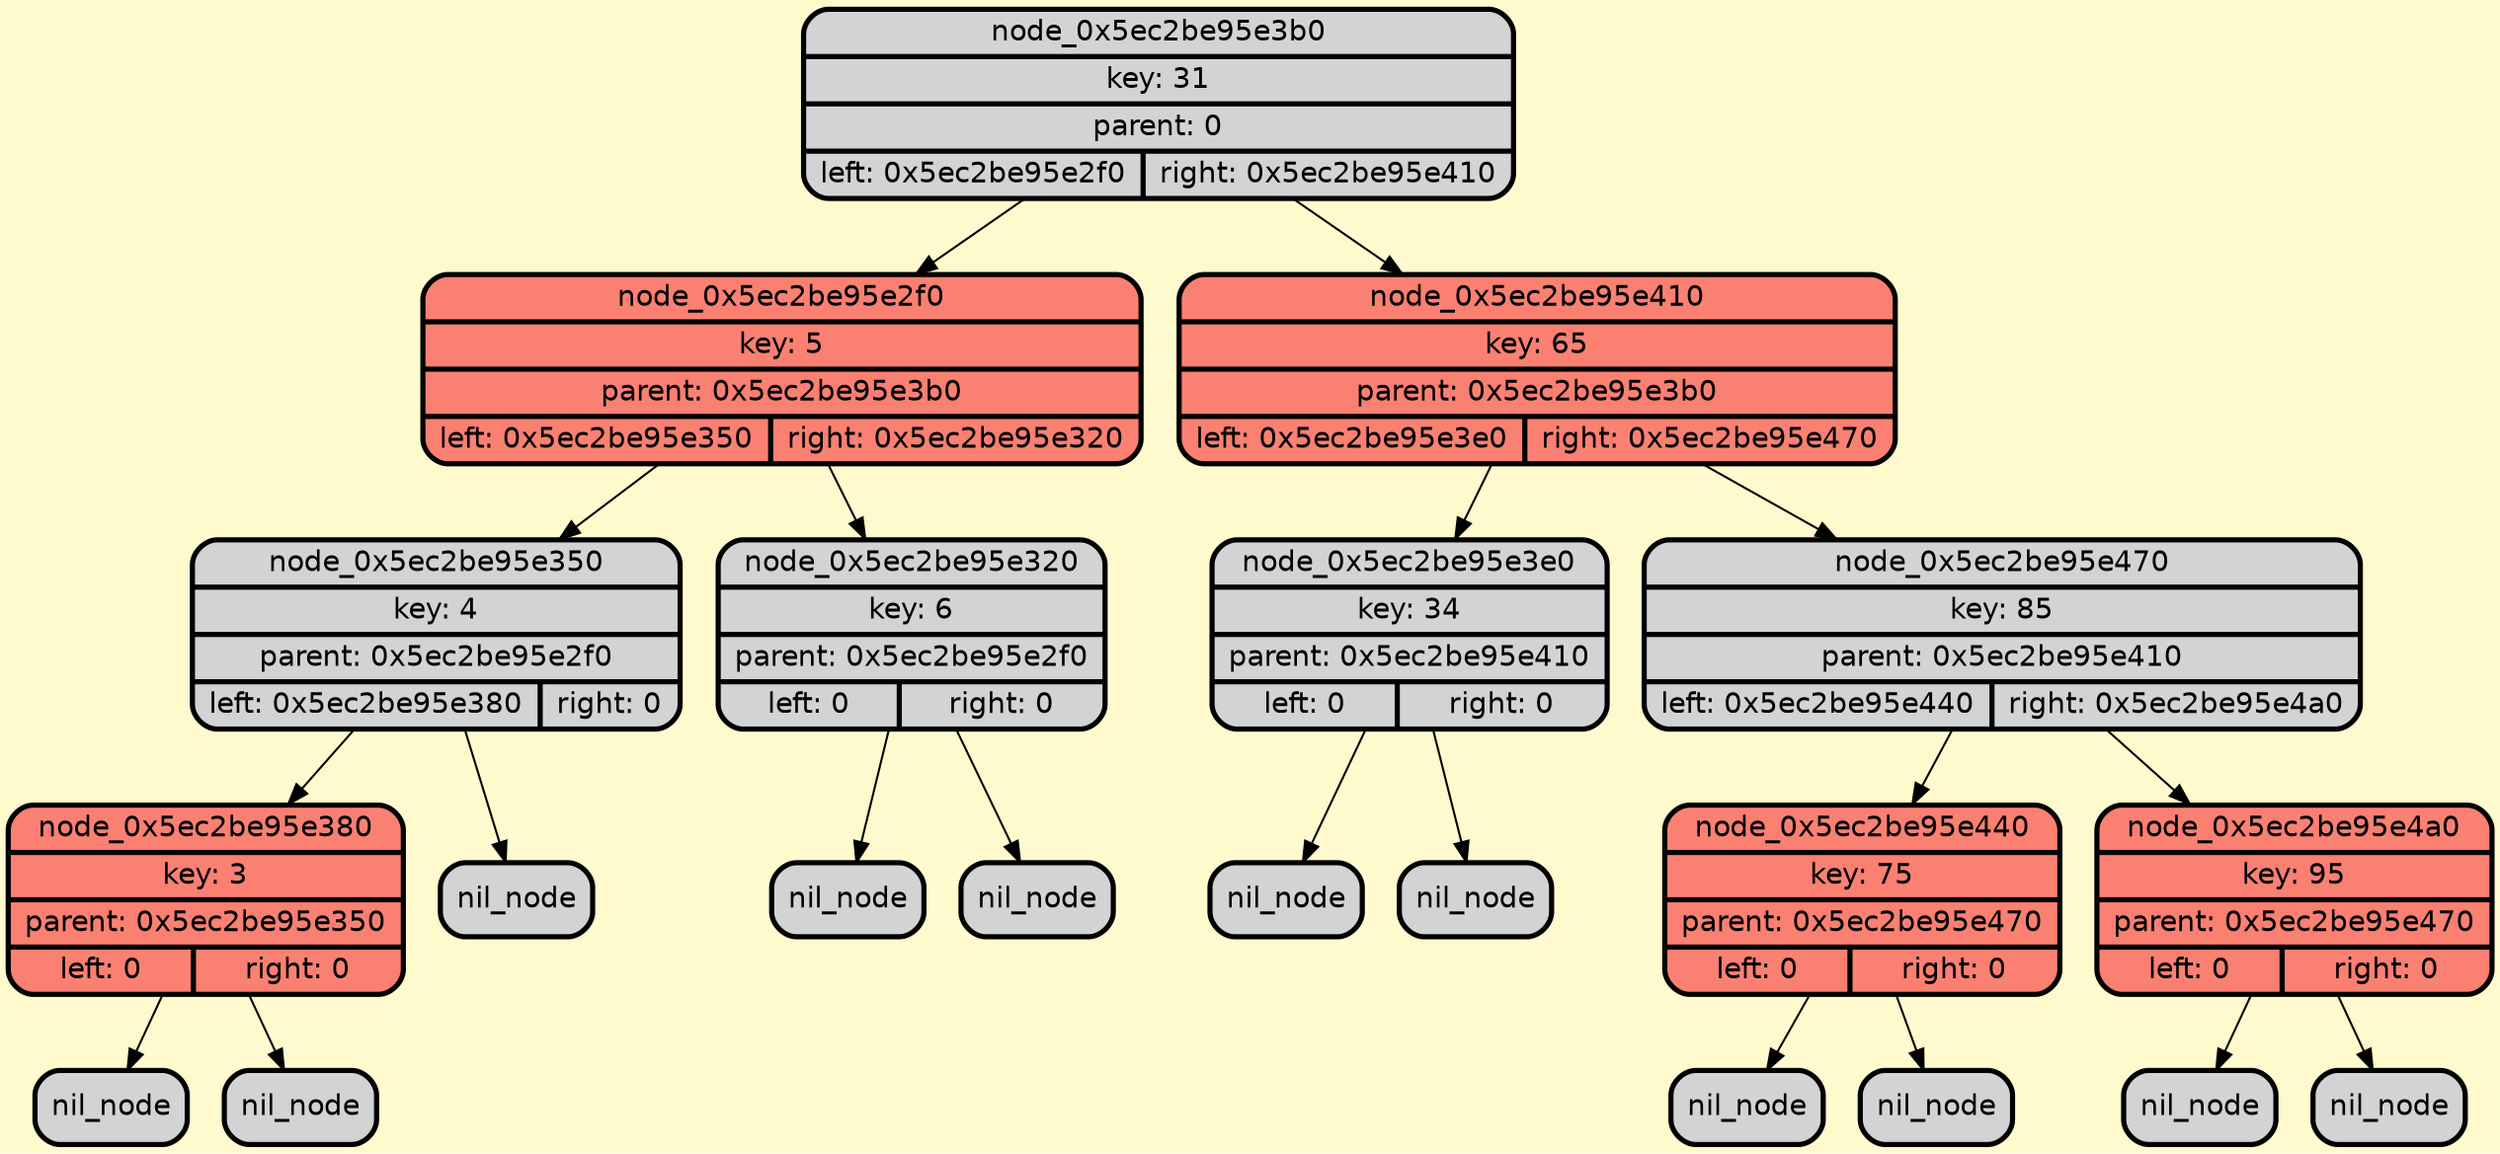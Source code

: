 digraph G {
    rankdir=TB;
    node [style=filled, fontname="Helvetica", fontcolor=darkblue, fillcolor=peachpuff, color="#252A34", penwidth=2.5];
    bgcolor="lemonchiffon";

    node_0x5ec2be95e3b0[shape=Mrecord; style=filled; fillcolor=lightgray; color="#000000"; fontcolor="#000000"; label="{ node_0x5ec2be95e3b0 | key: 31 | parent: 0| { left: 0x5ec2be95e2f0 | right: 0x5ec2be95e410 } }"];
    node_0x5ec2be95e2f0[shape=Mrecord; style=filled; fillcolor=salmon; color="#000000"; fontcolor="#000000"; label="{ node_0x5ec2be95e2f0 | key: 5 | parent: 0x5ec2be95e3b0| { left: 0x5ec2be95e350 | right: 0x5ec2be95e320 } }"];
    node_0x5ec2be95e350[shape=Mrecord; style=filled; fillcolor=lightgray; color="#000000"; fontcolor="#000000"; label="{ node_0x5ec2be95e350 | key: 4 | parent: 0x5ec2be95e2f0| { left: 0x5ec2be95e380 | right: 0 } }"];
    node_0x5ec2be95e380[shape=Mrecord; style=filled; fillcolor=salmon; color="#000000"; fontcolor="#000000"; label="{ node_0x5ec2be95e380 | key: 3 | parent: 0x5ec2be95e350| { left: 0 | right: 0 } }"];
    node_0x5ec2be95e320[shape=Mrecord; style=filled; fillcolor=lightgray; color="#000000"; fontcolor="#000000"; label="{ node_0x5ec2be95e320 | key: 6 | parent: 0x5ec2be95e2f0| { left: 0 | right: 0 } }"];
    node_0x5ec2be95e410[shape=Mrecord; style=filled; fillcolor=salmon; color="#000000"; fontcolor="#000000"; label="{ node_0x5ec2be95e410 | key: 65 | parent: 0x5ec2be95e3b0| { left: 0x5ec2be95e3e0 | right: 0x5ec2be95e470 } }"];
    node_0x5ec2be95e3e0[shape=Mrecord; style=filled; fillcolor=lightgray; color="#000000"; fontcolor="#000000"; label="{ node_0x5ec2be95e3e0 | key: 34 | parent: 0x5ec2be95e410| { left: 0 | right: 0 } }"];
    node_0x5ec2be95e470[shape=Mrecord; style=filled; fillcolor=lightgray; color="#000000"; fontcolor="#000000"; label="{ node_0x5ec2be95e470 | key: 85 | parent: 0x5ec2be95e410| { left: 0x5ec2be95e440 | right: 0x5ec2be95e4a0 } }"];
    node_0x5ec2be95e440[shape=Mrecord; style=filled; fillcolor=salmon; color="#000000"; fontcolor="#000000"; label="{ node_0x5ec2be95e440 | key: 75 | parent: 0x5ec2be95e470| { left: 0 | right: 0 } }"];
    node_0x5ec2be95e4a0[shape=Mrecord; style=filled; fillcolor=salmon; color="#000000"; fontcolor="#000000"; label="{ node_0x5ec2be95e4a0 | key: 95 | parent: 0x5ec2be95e470| { left: 0 | right: 0 } }"];

    node_0x5ec2be95e3b0 -> node_0x5ec2be95e2f0;
    node_0x5ec2be95e3b0 -> node_0x5ec2be95e410;
    node_0x5ec2be95e2f0 -> node_0x5ec2be95e350;
    node_0x5ec2be95e2f0 -> node_0x5ec2be95e320;
    node_0x5ec2be95e350 -> node_0x5ec2be95e380;
    nil_0x5ec2be95e350_R [shape=Mrecord; style=filled; fillcolor=lightgray; color="#000000"; fontcolor="#000000"; label="nil_node"];
    node_0x5ec2be95e350 -> nil_0x5ec2be95e350_R;
    nil_0x5ec2be95e380_L [shape=Mrecord; style=filled; fillcolor=lightgray; color="#000000"; fontcolor="#000000"; label="nil_node"];
    node_0x5ec2be95e380 -> nil_0x5ec2be95e380_L;
    nil_0x5ec2be95e380_R [shape=Mrecord; style=filled; fillcolor=lightgray; color="#000000"; fontcolor="#000000"; label="nil_node"];
    node_0x5ec2be95e380 -> nil_0x5ec2be95e380_R;
    nil_0x5ec2be95e320_L [shape=Mrecord; style=filled; fillcolor=lightgray; color="#000000"; fontcolor="#000000"; label="nil_node"];
    node_0x5ec2be95e320 -> nil_0x5ec2be95e320_L;
    nil_0x5ec2be95e320_R [shape=Mrecord; style=filled; fillcolor=lightgray; color="#000000"; fontcolor="#000000"; label="nil_node"];
    node_0x5ec2be95e320 -> nil_0x5ec2be95e320_R;
    node_0x5ec2be95e410 -> node_0x5ec2be95e3e0;
    node_0x5ec2be95e410 -> node_0x5ec2be95e470;
    nil_0x5ec2be95e3e0_L [shape=Mrecord; style=filled; fillcolor=lightgray; color="#000000"; fontcolor="#000000"; label="nil_node"];
    node_0x5ec2be95e3e0 -> nil_0x5ec2be95e3e0_L;
    nil_0x5ec2be95e3e0_R [shape=Mrecord; style=filled; fillcolor=lightgray; color="#000000"; fontcolor="#000000"; label="nil_node"];
    node_0x5ec2be95e3e0 -> nil_0x5ec2be95e3e0_R;
    node_0x5ec2be95e470 -> node_0x5ec2be95e440;
    node_0x5ec2be95e470 -> node_0x5ec2be95e4a0;
    nil_0x5ec2be95e440_L [shape=Mrecord; style=filled; fillcolor=lightgray; color="#000000"; fontcolor="#000000"; label="nil_node"];
    node_0x5ec2be95e440 -> nil_0x5ec2be95e440_L;
    nil_0x5ec2be95e440_R [shape=Mrecord; style=filled; fillcolor=lightgray; color="#000000"; fontcolor="#000000"; label="nil_node"];
    node_0x5ec2be95e440 -> nil_0x5ec2be95e440_R;
    nil_0x5ec2be95e4a0_L [shape=Mrecord; style=filled; fillcolor=lightgray; color="#000000"; fontcolor="#000000"; label="nil_node"];
    node_0x5ec2be95e4a0 -> nil_0x5ec2be95e4a0_L;
    nil_0x5ec2be95e4a0_R [shape=Mrecord; style=filled; fillcolor=lightgray; color="#000000"; fontcolor="#000000"; label="nil_node"];
    node_0x5ec2be95e4a0 -> nil_0x5ec2be95e4a0_R;
}
